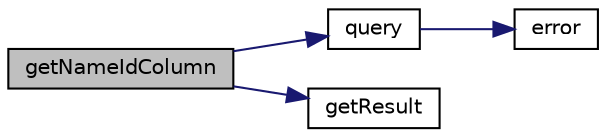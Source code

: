 digraph "getNameIdColumn"
{
  edge [fontname="Helvetica",fontsize="10",labelfontname="Helvetica",labelfontsize="10"];
  node [fontname="Helvetica",fontsize="10",shape=record];
  rankdir="LR";
  Node37 [label="getNameIdColumn",height=0.2,width=0.4,color="black", fillcolor="grey75", style="filled", fontcolor="black"];
  Node37 -> Node38 [color="midnightblue",fontsize="10",style="solid"];
  Node38 [label="query",height=0.2,width=0.4,color="black", fillcolor="white", style="filled",URL="$class_my_sql_conection.html#ac9fddec3f6bd1db128887a1b211d90f0"];
  Node38 -> Node39 [color="midnightblue",fontsize="10",style="solid"];
  Node39 [label="error",height=0.2,width=0.4,color="black", fillcolor="white", style="filled",URL="$class_my_sql_conection.html#a43b8d30b879d4f09ceb059b02af2bc02"];
  Node37 -> Node40 [color="midnightblue",fontsize="10",style="solid"];
  Node40 [label="getResult",height=0.2,width=0.4,color="black", fillcolor="white", style="filled",URL="$class_my_sql_conection.html#ae077eb8a032a325ceb939bfabfa5f472"];
}
